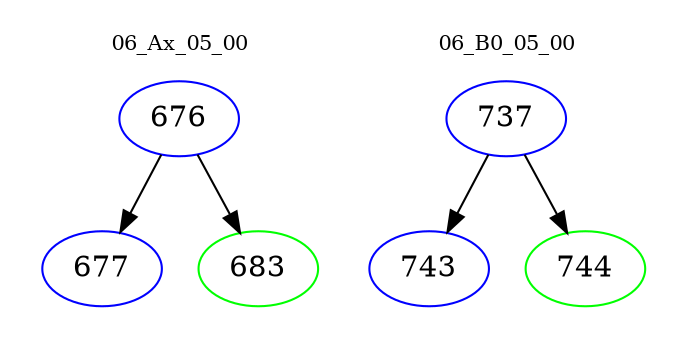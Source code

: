 digraph{
subgraph cluster_0 {
color = white
label = "06_Ax_05_00";
fontsize=10;
T0_676 [label="676", color="blue"]
T0_676 -> T0_677 [color="black"]
T0_677 [label="677", color="blue"]
T0_676 -> T0_683 [color="black"]
T0_683 [label="683", color="green"]
}
subgraph cluster_1 {
color = white
label = "06_B0_05_00";
fontsize=10;
T1_737 [label="737", color="blue"]
T1_737 -> T1_743 [color="black"]
T1_743 [label="743", color="blue"]
T1_737 -> T1_744 [color="black"]
T1_744 [label="744", color="green"]
}
}
